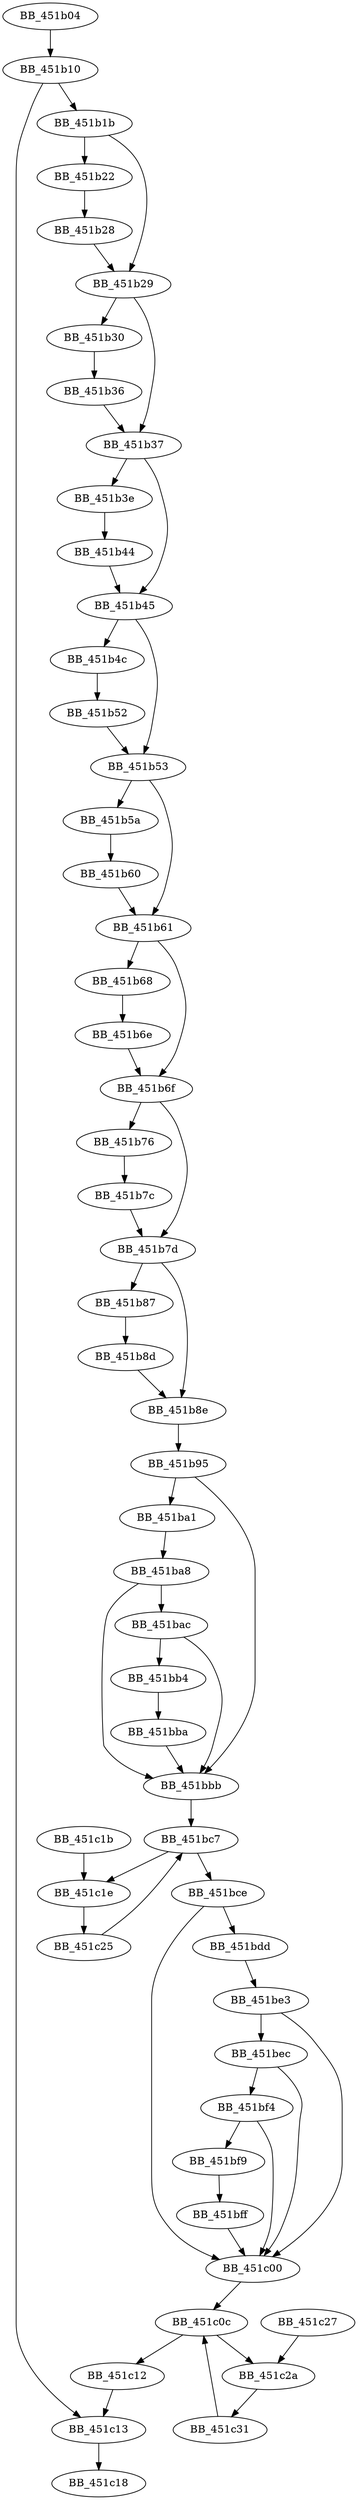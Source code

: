 DiGraph sub_451B04{
BB_451b04->BB_451b10
BB_451b10->BB_451b1b
BB_451b10->BB_451c13
BB_451b1b->BB_451b22
BB_451b1b->BB_451b29
BB_451b22->BB_451b28
BB_451b28->BB_451b29
BB_451b29->BB_451b30
BB_451b29->BB_451b37
BB_451b30->BB_451b36
BB_451b36->BB_451b37
BB_451b37->BB_451b3e
BB_451b37->BB_451b45
BB_451b3e->BB_451b44
BB_451b44->BB_451b45
BB_451b45->BB_451b4c
BB_451b45->BB_451b53
BB_451b4c->BB_451b52
BB_451b52->BB_451b53
BB_451b53->BB_451b5a
BB_451b53->BB_451b61
BB_451b5a->BB_451b60
BB_451b60->BB_451b61
BB_451b61->BB_451b68
BB_451b61->BB_451b6f
BB_451b68->BB_451b6e
BB_451b6e->BB_451b6f
BB_451b6f->BB_451b76
BB_451b6f->BB_451b7d
BB_451b76->BB_451b7c
BB_451b7c->BB_451b7d
BB_451b7d->BB_451b87
BB_451b7d->BB_451b8e
BB_451b87->BB_451b8d
BB_451b8d->BB_451b8e
BB_451b8e->BB_451b95
BB_451b95->BB_451ba1
BB_451b95->BB_451bbb
BB_451ba1->BB_451ba8
BB_451ba8->BB_451bac
BB_451ba8->BB_451bbb
BB_451bac->BB_451bb4
BB_451bac->BB_451bbb
BB_451bb4->BB_451bba
BB_451bba->BB_451bbb
BB_451bbb->BB_451bc7
BB_451bc7->BB_451bce
BB_451bc7->BB_451c1e
BB_451bce->BB_451bdd
BB_451bce->BB_451c00
BB_451bdd->BB_451be3
BB_451be3->BB_451bec
BB_451be3->BB_451c00
BB_451bec->BB_451bf4
BB_451bec->BB_451c00
BB_451bf4->BB_451bf9
BB_451bf4->BB_451c00
BB_451bf9->BB_451bff
BB_451bff->BB_451c00
BB_451c00->BB_451c0c
BB_451c0c->BB_451c12
BB_451c0c->BB_451c2a
BB_451c12->BB_451c13
BB_451c13->BB_451c18
BB_451c1b->BB_451c1e
BB_451c1e->BB_451c25
BB_451c25->BB_451bc7
BB_451c27->BB_451c2a
BB_451c2a->BB_451c31
BB_451c31->BB_451c0c
}
